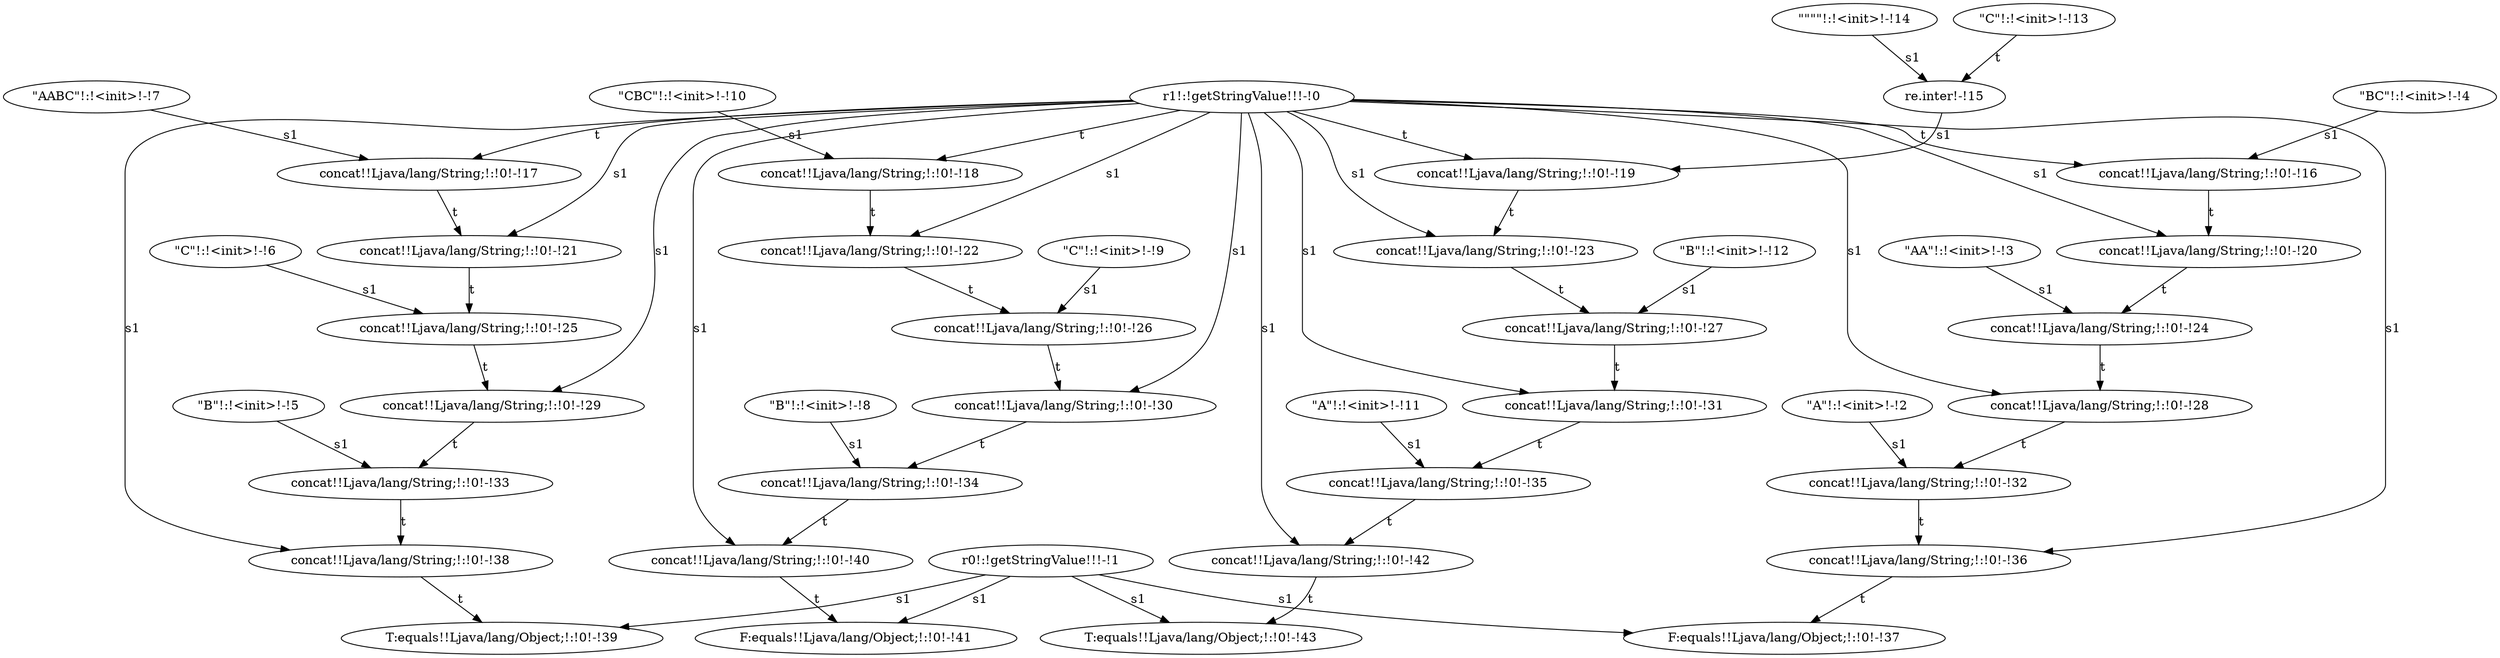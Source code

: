 digraph G {
  16 [ label="concat!!Ljava/lang/String;!:!0!-!16" ];
  24 [ label="concat!!Ljava/lang/String;!:!0!-!24" ];
  0 [ label="r1!:!getStringValue!!!-!0" ];
  9 [ label="\"C\"!:!<init>!-!9" ];
  41 [ label="F:equals!!Ljava/lang/Object;!:!0!-!41" ];
  31 [ label="concat!!Ljava/lang/String;!:!0!-!31" ];
  2 [ label="\"A\"!:!<init>!-!2" ];
  43 [ label="T:equals!!Ljava/lang/Object;!:!0!-!43" ];
  37 [ label="F:equals!!Ljava/lang/Object;!:!0!-!37" ];
  10 [ label="\"CBC\"!:!<init>!-!10" ];
  17 [ label="concat!!Ljava/lang/String;!:!0!-!17" ];
  8 [ label="\"B\"!:!<init>!-!8" ];
  14 [ label="\"\"\"\"!:!<init>!-!14" ];
  29 [ label="concat!!Ljava/lang/String;!:!0!-!29" ];
  25 [ label="concat!!Ljava/lang/String;!:!0!-!25" ];
  6 [ label="\"C\"!:!<init>!-!6" ];
  23 [ label="concat!!Ljava/lang/String;!:!0!-!23" ];
  19 [ label="concat!!Ljava/lang/String;!:!0!-!19" ];
  11 [ label="\"A\"!:!<init>!-!11" ];
  40 [ label="concat!!Ljava/lang/String;!:!0!-!40" ];
  30 [ label="concat!!Ljava/lang/String;!:!0!-!30" ];
  22 [ label="concat!!Ljava/lang/String;!:!0!-!22" ];
  33 [ label="concat!!Ljava/lang/String;!:!0!-!33" ];
  20 [ label="concat!!Ljava/lang/String;!:!0!-!20" ];
  28 [ label="concat!!Ljava/lang/String;!:!0!-!28" ];
  7 [ label="\"AABC\"!:!<init>!-!7" ];
  36 [ label="concat!!Ljava/lang/String;!:!0!-!36" ];
  3 [ label="\"AA\"!:!<init>!-!3" ];
  35 [ label="concat!!Ljava/lang/String;!:!0!-!35" ];
  34 [ label="concat!!Ljava/lang/String;!:!0!-!34" ];
  27 [ label="concat!!Ljava/lang/String;!:!0!-!27" ];
  4 [ label="\"BC\"!:!<init>!-!4" ];
  15 [ label="re.inter!-!15" ];
  5 [ label="\"B\"!:!<init>!-!5" ];
  32 [ label="concat!!Ljava/lang/String;!:!0!-!32" ];
  39 [ label="T:equals!!Ljava/lang/Object;!:!0!-!39" ];
  13 [ label="\"C\"!:!<init>!-!13" ];
  42 [ label="concat!!Ljava/lang/String;!:!0!-!42" ];
  26 [ label="concat!!Ljava/lang/String;!:!0!-!26" ];
  18 [ label="concat!!Ljava/lang/String;!:!0!-!18" ];
  1 [ label="r0!:!getStringValue!!!-!1" ];
  12 [ label="\"B\"!:!<init>!-!12" ];
  38 [ label="concat!!Ljava/lang/String;!:!0!-!38" ];
  21 [ label="concat!!Ljava/lang/String;!:!0!-!21" ];
  0 -> 36 [ label="s1" ];
  32 -> 36 [ label="t" ];
  1 -> 37 [ label="s1" ];
  36 -> 37 [ label="t" ];
  0 -> 38 [ label="s1" ];
  33 -> 38 [ label="t" ];
  1 -> 39 [ label="s1" ];
  38 -> 39 [ label="t" ];
  0 -> 40 [ label="s1" ];
  34 -> 40 [ label="t" ];
  1 -> 41 [ label="s1" ];
  40 -> 41 [ label="t" ];
  13 -> 15 [ label="t" ];
  14 -> 15 [ label="s1" ];
  0 -> 42 [ label="s1" ];
  35 -> 42 [ label="t" ];
  1 -> 43 [ label="s1" ];
  42 -> 43 [ label="t" ];
  2 -> 32 [ label="s1" ];
  28 -> 32 [ label="t" ];
  0 -> 28 [ label="s1" ];
  24 -> 28 [ label="t" ];
  3 -> 24 [ label="s1" ];
  20 -> 24 [ label="t" ];
  0 -> 20 [ label="s1" ];
  16 -> 20 [ label="t" ];
  4 -> 16 [ label="s1" ];
  0 -> 16 [ label="t" ];
  5 -> 33 [ label="s1" ];
  29 -> 33 [ label="t" ];
  0 -> 29 [ label="s1" ];
  25 -> 29 [ label="t" ];
  6 -> 25 [ label="s1" ];
  21 -> 25 [ label="t" ];
  0 -> 21 [ label="s1" ];
  17 -> 21 [ label="t" ];
  7 -> 17 [ label="s1" ];
  0 -> 17 [ label="t" ];
  8 -> 34 [ label="s1" ];
  30 -> 34 [ label="t" ];
  0 -> 30 [ label="s1" ];
  26 -> 30 [ label="t" ];
  9 -> 26 [ label="s1" ];
  22 -> 26 [ label="t" ];
  0 -> 22 [ label="s1" ];
  18 -> 22 [ label="t" ];
  10 -> 18 [ label="s1" ];
  0 -> 18 [ label="t" ];
  11 -> 35 [ label="s1" ];
  31 -> 35 [ label="t" ];
  0 -> 31 [ label="s1" ];
  27 -> 31 [ label="t" ];
  12 -> 27 [ label="s1" ];
  23 -> 27 [ label="t" ];
  0 -> 23 [ label="s1" ];
  19 -> 23 [ label="t" ];
  15 -> 19 [ label="s1" ];
  0 -> 19 [ label="t" ];
}
